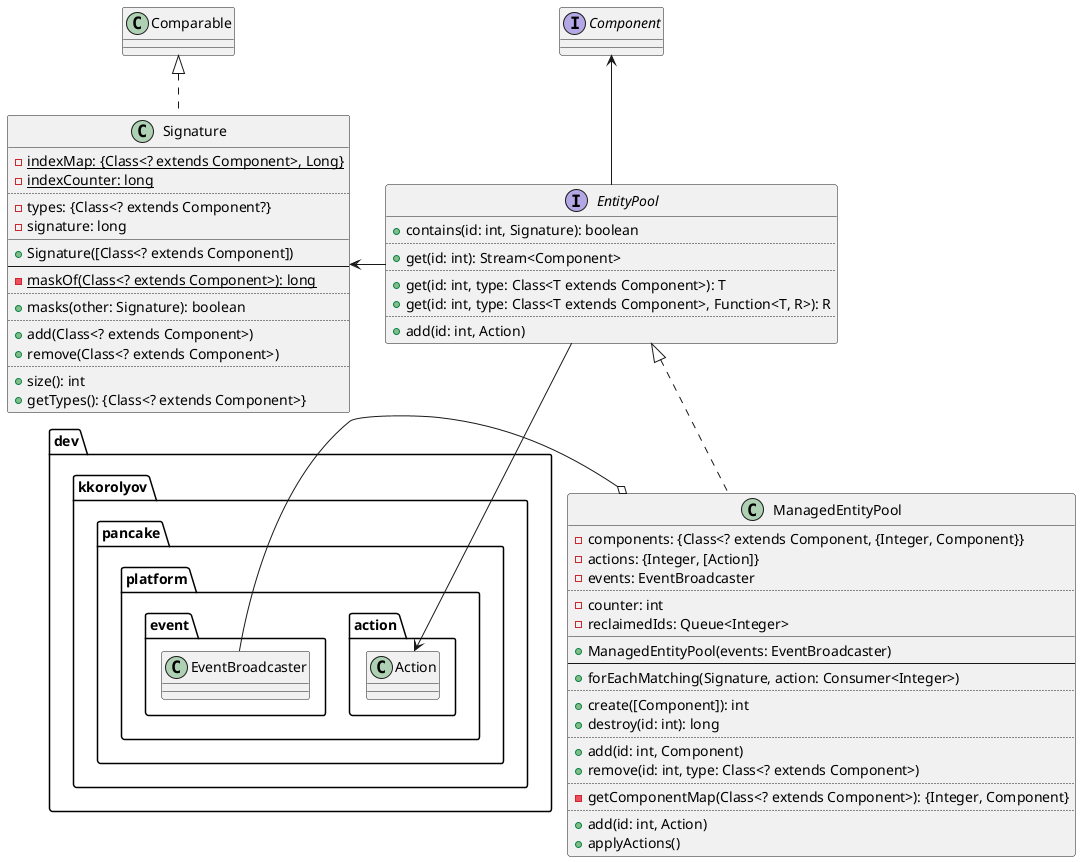 @startuml

interface Component

class Signature {
	{static} -indexMap: {Class<? extends Component>, Long}
	{static} -indexCounter: long
	..
	-types: {Class<? extends Component?}
	-signature: long
	__
	+Signature([Class<? extends Component])
	--
	{static} -maskOf(Class<? extends Component>): long
	..
	+masks(other: Signature): boolean
	..
	+add(Class<? extends Component>)
	+remove(Class<? extends Component>)
	..
	+size(): int
	+getTypes(): {Class<? extends Component>}
}
Signature .u.|> Comparable

interface EntityPool {
	+contains(id: int, Signature): boolean
	..
	+get(id: int): Stream<Component>
	..
	+get(id: int, type: Class<T extends Component>): T
	+get(id: int, type: Class<T extends Component>, Function<T, R>): R
	..
	+add(id: int, Action)
}
EntityPool -u-> Component
EntityPool -l-> Signature
EntityPool -r-> dev.kkorolyov.pancake.platform.action.Action

class ManagedEntityPool {
	-components: {Class<? extends Component, {Integer, Component}}
	-actions: {Integer, [Action]}
	-events: EventBroadcaster
	..
	-counter: int
	-reclaimedIds: Queue<Integer>
	__
	+ManagedEntityPool(events: EventBroadcaster)
	--
	+forEachMatching(Signature, action: Consumer<Integer>)
	..
	+create([Component]): int
	+destroy(id: int): long
	..
	+add(id: int, Component)
	+remove(id: int, type: Class<? extends Component>)
	..
	-getComponentMap(Class<? extends Component>): {Integer, Component}
	..
	+add(id: int, Action)
	+applyActions()
}
ManagedEntityPool .u.|> EntityPool
ManagedEntityPool o- dev.kkorolyov.pancake.platform.event.EventBroadcaster

@enduml
